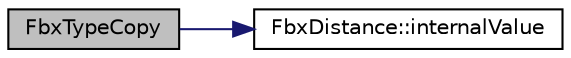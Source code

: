 digraph "FbxTypeCopy"
{
  edge [fontname="Helvetica",fontsize="10",labelfontname="Helvetica",labelfontsize="10"];
  node [fontname="Helvetica",fontsize="10",shape=record];
  rankdir="LR";
  Node490 [label="FbxTypeCopy",height=0.2,width=0.4,color="black", fillcolor="grey75", style="filled", fontcolor="black"];
  Node490 -> Node491 [color="midnightblue",fontsize="10",style="solid",fontname="Helvetica"];
  Node491 [label="FbxDistance::internalValue",height=0.2,width=0.4,color="black", fillcolor="white", style="filled",URL="$class_fbx_distance.html#a4a54ec421849ca6e2e43cfb400adbfc0"];
}
